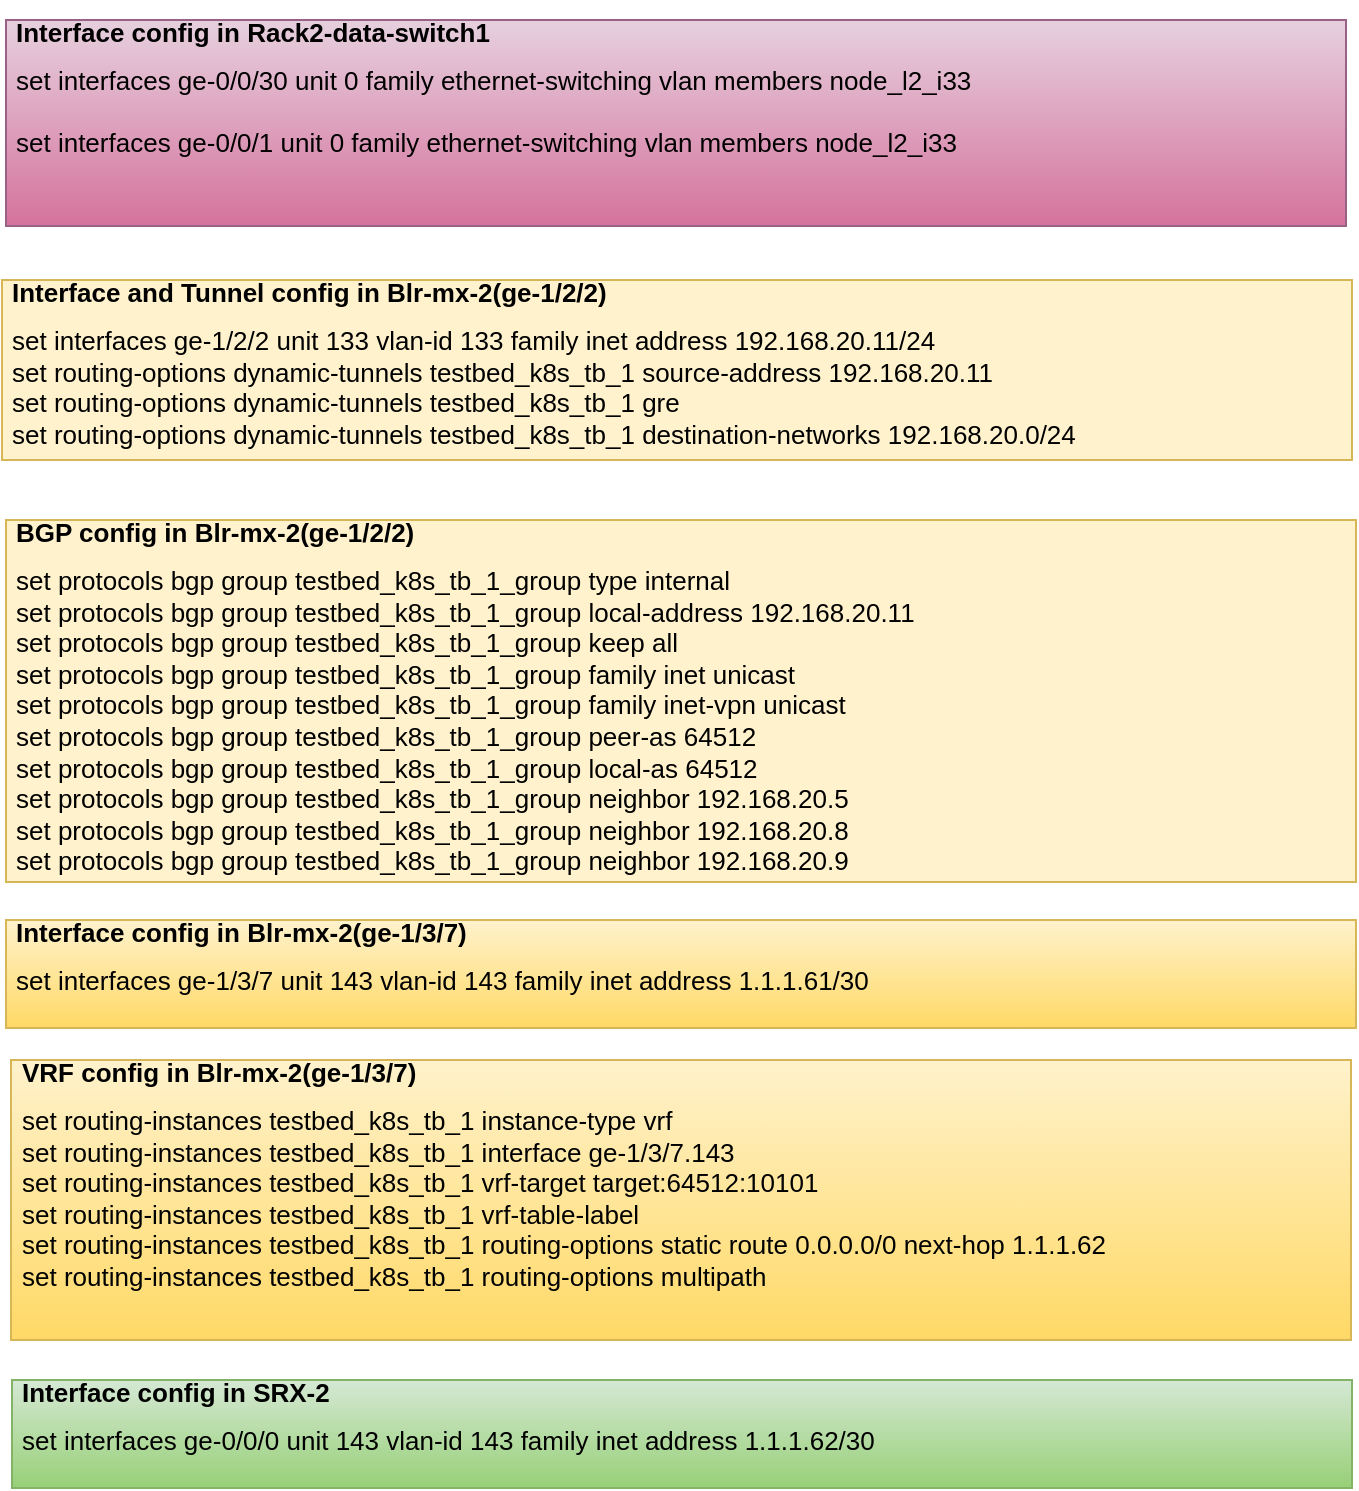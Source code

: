 <mxfile version="12.8.2" type="github" pages="2">
  <diagram id="i4JyR-A2vtbEs6NWWl7o" name="Config">
    <mxGraphModel dx="162" dy="408" grid="1" gridSize="10" guides="1" tooltips="1" connect="1" arrows="1" fold="1" page="1" pageScale="1" pageWidth="850" pageHeight="1100" math="0" shadow="0">
      <root>
        <mxCell id="0" />
        <mxCell id="1" parent="0" />
        <mxCell id="d1n8NqwK3xzhrxzqoZXn-1" value="&lt;h1 style=&quot;font-size: 13px&quot;&gt;&lt;font style=&quot;font-size: 13px&quot;&gt;Interface and Tunnel config in Blr-mx-2(ge-1/2/2)&lt;/font&gt;&lt;/h1&gt;&lt;div&gt;&lt;div&gt;&lt;font&gt;&lt;font style=&quot;font-size: 13px&quot;&gt;set interfaces ge-1/2/2 unit 133 vlan-id 133 family inet address 192.168.20.11/24&lt;/font&gt;&lt;/font&gt;&lt;/div&gt;&lt;div style=&quot;font-size: 13px&quot;&gt;&lt;font style=&quot;font-size: 13px&quot;&gt;set routing-options dynamic-tunnels testbed_k8s_tb_1 source-address 192.168.20.11&lt;/font&gt;&lt;/div&gt;&lt;div style=&quot;font-size: 13px&quot;&gt;&lt;font style=&quot;font-size: 13px&quot;&gt;set routing-options dynamic-tunnels testbed_k8s_tb_1 gre&lt;/font&gt;&lt;/div&gt;&lt;div style=&quot;font-size: 13px&quot;&gt;&lt;font style=&quot;font-size: 13px&quot;&gt;set routing-options dynamic-tunnels testbed_k8s_tb_1 destination-networks 192.168.20.0/24&lt;/font&gt;&lt;/div&gt;&lt;/div&gt;" style="text;html=1;strokeColor=#d6b656;fillColor=#fff2cc;spacing=5;spacingTop=-20;whiteSpace=wrap;overflow=hidden;rounded=0;" parent="1" vertex="1">
          <mxGeometry x="903" y="170" width="675" height="90" as="geometry" />
        </mxCell>
        <mxCell id="d1n8NqwK3xzhrxzqoZXn-2" value="&lt;h1 style=&quot;font-size: 13px&quot;&gt;&lt;font style=&quot;font-size: 13px&quot;&gt;VRF config in&amp;nbsp;&lt;/font&gt;Blr-mx-2(ge-1/3/7)&lt;/h1&gt;&lt;div style=&quot;font-size: 13px&quot;&gt;&lt;div&gt;&lt;font style=&quot;font-size: 13px&quot;&gt;set routing-instances testbed_k8s_tb_1 instance-type vrf&lt;/font&gt;&lt;/div&gt;&lt;div&gt;&lt;font style=&quot;font-size: 13px&quot;&gt;set routing-instances testbed_k8s_tb_1 interface ge-1/3/7.143&lt;/font&gt;&lt;/div&gt;&lt;div&gt;&lt;font style=&quot;font-size: 13px&quot;&gt;set routing-instances testbed_k8s_tb_1 vrf-target target:64512:10101&lt;/font&gt;&lt;/div&gt;&lt;div&gt;&lt;font style=&quot;font-size: 13px&quot;&gt;set routing-instances testbed_k8s_tb_1 vrf-table-label&lt;/font&gt;&lt;/div&gt;&lt;div&gt;&lt;font style=&quot;font-size: 13px&quot;&gt;set routing-instances testbed_k8s_tb_1 routing-options static route 0.0.0.0/0 next-hop 1.1.1.62&lt;/font&gt;&lt;/div&gt;&lt;div&gt;&lt;font style=&quot;font-size: 13px&quot;&gt;set routing-instances testbed_k8s_tb_1 routing-options multipath&lt;/font&gt;&lt;/div&gt;&lt;/div&gt;" style="text;html=1;strokeColor=#d6b656;fillColor=#fff2cc;spacing=5;spacingTop=-20;whiteSpace=wrap;overflow=hidden;rounded=0;gradientColor=#ffd966;" parent="1" vertex="1">
          <mxGeometry x="907.5" y="560" width="670" height="140" as="geometry" />
        </mxCell>
        <mxCell id="d1n8NqwK3xzhrxzqoZXn-3" value="&lt;h1 style=&quot;font-size: 13px&quot;&gt;&lt;font style=&quot;font-size: 13px&quot;&gt;Interface config in Blr-mx-2(ge-1/3/7)&lt;/font&gt;&lt;/h1&gt;&lt;div style=&quot;font-size: 13px&quot;&gt;&lt;font style=&quot;font-size: 13px&quot;&gt;set interfaces ge-1/3/7 unit 143 vlan-id 143&amp;nbsp;family inet address 1.1.1.61/30&lt;/font&gt;&lt;br&gt;&lt;/div&gt;" style="text;html=1;strokeColor=#d6b656;fillColor=#fff2cc;spacing=5;spacingTop=-20;whiteSpace=wrap;overflow=hidden;rounded=0;gradientColor=#ffd966;" parent="1" vertex="1">
          <mxGeometry x="905" y="490" width="675" height="54" as="geometry" />
        </mxCell>
        <mxCell id="d1n8NqwK3xzhrxzqoZXn-4" value="&lt;h1 style=&quot;font-size: 13px&quot;&gt;&lt;font style=&quot;font-size: 13px&quot;&gt;Interface config in SRX-2&lt;/font&gt;&lt;/h1&gt;&lt;div style=&quot;font-size: 13px&quot;&gt;&lt;font style=&quot;font-size: 13px&quot;&gt;set interfaces ge-0/0/0 unit 143 vlan-id 143&amp;nbsp;family inet address 1.1.1.62/30&lt;/font&gt;&lt;br&gt;&lt;/div&gt;" style="text;html=1;strokeColor=#82b366;fillColor=#d5e8d4;spacing=5;spacingTop=-20;whiteSpace=wrap;overflow=hidden;rounded=0;gradientColor=#97d077;" parent="1" vertex="1">
          <mxGeometry x="908" y="720" width="670" height="54" as="geometry" />
        </mxCell>
        <mxCell id="d1n8NqwK3xzhrxzqoZXn-5" value="&lt;h1 style=&quot;font-size: 13px&quot;&gt;&lt;font style=&quot;font-size: 13px&quot;&gt;Interface config in Rack2-data-switch1&lt;/font&gt;&lt;/h1&gt;&lt;div style=&quot;font-size: 13px&quot;&gt;&lt;font style=&quot;font-size: 13px&quot;&gt;set interfaces ge-0/0/30 unit 0 family ethernet-switching vlan members node_l2_i33&lt;/font&gt;&lt;br&gt;&lt;/div&gt;&lt;div style=&quot;font-size: 13px&quot;&gt;&lt;font style=&quot;font-size: 13px&quot;&gt;&lt;br&gt;&lt;/font&gt;&lt;/div&gt;&lt;div&gt;&lt;font&gt;&lt;span style=&quot;font-size: 13px&quot;&gt;set interfaces ge-0/0/1 unit 0 family ethernet-switching vlan members node_l2_i33&lt;/span&gt;&lt;br&gt;&lt;/font&gt;&lt;/div&gt;" style="text;html=1;strokeColor=#996185;fillColor=#e6d0de;spacing=5;spacingTop=-20;whiteSpace=wrap;overflow=hidden;rounded=0;gradientColor=#d5739d;" parent="1" vertex="1">
          <mxGeometry x="905" y="40" width="670" height="103" as="geometry" />
        </mxCell>
        <mxCell id="d1n8NqwK3xzhrxzqoZXn-6" value="&lt;h1 style=&quot;font-size: 13px&quot;&gt;&lt;font style=&quot;font-size: 13px&quot;&gt;BGP config in Blr-mx-2&lt;/font&gt;(ge-1/2/2)&lt;/h1&gt;&lt;div style=&quot;font-size: 13px&quot;&gt;&lt;div&gt;&lt;font style=&quot;font-size: 13px&quot;&gt;set protocols bgp group testbed_k8s_tb_1_group type internal&lt;/font&gt;&lt;/div&gt;&lt;div&gt;&lt;font style=&quot;font-size: 13px&quot;&gt;set protocols bgp group testbed_k8s_tb_1_group local-address 192.168.20.11&lt;/font&gt;&lt;/div&gt;&lt;div&gt;&lt;font style=&quot;font-size: 13px&quot;&gt;set protocols bgp group testbed_k8s_tb_1_group keep all&lt;/font&gt;&lt;/div&gt;&lt;div&gt;&lt;font style=&quot;font-size: 13px&quot;&gt;set protocols bgp group testbed_k8s_tb_1_group family inet unicast&lt;/font&gt;&lt;/div&gt;&lt;div&gt;&lt;font style=&quot;font-size: 13px&quot;&gt;set protocols bgp group testbed_k8s_tb_1_group family inet-vpn unicast&lt;/font&gt;&lt;/div&gt;&lt;div&gt;&lt;font style=&quot;font-size: 13px&quot;&gt;set protocols bgp group testbed_k8s_tb_1_group peer-as 64512&lt;/font&gt;&lt;/div&gt;&lt;div&gt;&lt;font style=&quot;font-size: 13px&quot;&gt;set protocols bgp group testbed_k8s_tb_1_group local-as 64512&lt;/font&gt;&lt;/div&gt;&lt;div&gt;&lt;font style=&quot;font-size: 13px&quot;&gt;set protocols bgp group testbed_k8s_tb_1_group neighbor 192.168.20.5&lt;/font&gt;&lt;/div&gt;&lt;div&gt;&lt;font style=&quot;font-size: 13px&quot;&gt;set protocols bgp group testbed_k8s_tb_1_group neighbor 192.168.20.8&lt;/font&gt;&lt;/div&gt;&lt;div&gt;&lt;font style=&quot;font-size: 13px&quot;&gt;set protocols bgp group testbed_k8s_tb_1_group neighbor 192.168.20.9&lt;/font&gt;&lt;/div&gt;&lt;/div&gt;" style="text;html=1;strokeColor=#d6b656;fillColor=#fff2cc;spacing=5;spacingTop=-20;whiteSpace=wrap;overflow=hidden;rounded=0;" parent="1" vertex="1">
          <mxGeometry x="905" y="290" width="675" height="181" as="geometry" />
        </mxCell>
      </root>
    </mxGraphModel>
  </diagram>
  <diagram id="lWxuKYMYxUNruojMttqL" name="Topology">
    <mxGraphModel dx="1012" dy="408" grid="1" gridSize="10" guides="1" tooltips="1" connect="1" arrows="1" fold="1" page="1" pageScale="1" pageWidth="850" pageHeight="1100" math="0" shadow="0">
      <root>
        <mxCell id="_RHp4k5qOH2kLYYewNZG-0" />
        <mxCell id="_RHp4k5qOH2kLYYewNZG-1" parent="_RHp4k5qOH2kLYYewNZG-0" />
        <mxCell id="_RHp4k5qOH2kLYYewNZG-2" value="&lt;font&gt;&lt;br&gt;&lt;/font&gt;" style="text;html=1;strokeColor=none;fillColor=none;align=center;verticalAlign=middle;whiteSpace=wrap;rounded=0;" vertex="1" parent="_RHp4k5qOH2kLYYewNZG-1">
          <mxGeometry x="391.5" y="493" width="160" height="70" as="geometry" />
        </mxCell>
        <mxCell id="_RHp4k5qOH2kLYYewNZG-3" style="edgeStyle=orthogonalEdgeStyle;rounded=0;orthogonalLoop=1;jettySize=auto;html=1;exitX=0.5;exitY=1;exitDx=0;exitDy=0;" edge="1" parent="_RHp4k5qOH2kLYYewNZG-1" source="_RHp4k5qOH2kLYYewNZG-4" target="_RHp4k5qOH2kLYYewNZG-5">
          <mxGeometry relative="1" as="geometry" />
        </mxCell>
        <mxCell id="_RHp4k5qOH2kLYYewNZG-4" value="&lt;span style=&quot;white-space: normal ; font-size: 15px&quot;&gt;Rack2-data-switch 1&lt;/span&gt;&lt;br style=&quot;white-space: normal ; font-size: 15px&quot;&gt;&lt;span style=&quot;white-space: normal ; font-size: 15px&quot;&gt;telnet hmlcs17 7043&lt;/span&gt;" style="rounded=1;whiteSpace=wrap;html=1;fillColor=#e6d0de;strokeColor=#996185;gradientColor=#d5739d;" vertex="1" parent="_RHp4k5qOH2kLYYewNZG-1">
          <mxGeometry x="331.5" y="283" width="190" height="90" as="geometry" />
        </mxCell>
        <mxCell id="_RHp4k5qOH2kLYYewNZG-5" value="&lt;span style=&quot;white-space: normal ; font-size: 15px&quot;&gt;Blr-mx-2&lt;/span&gt;&lt;br style=&quot;white-space: normal ; font-size: 15px&quot;&gt;&lt;span style=&quot;white-space: normal ; font-size: 15px&quot;&gt;telnet hmlcs17 7004&lt;/span&gt;" style="ellipse;whiteSpace=wrap;html=1;aspect=fixed;fillColor=#fff2cc;strokeColor=#d6b656;gradientColor=#ffd966;" vertex="1" parent="_RHp4k5qOH2kLYYewNZG-1">
          <mxGeometry x="356.5" y="573" width="140" height="140" as="geometry" />
        </mxCell>
        <mxCell id="_RHp4k5qOH2kLYYewNZG-6" style="edgeStyle=orthogonalEdgeStyle;rounded=0;orthogonalLoop=1;jettySize=auto;html=1;exitX=0.5;exitY=1;exitDx=0;exitDy=0;entryX=0.5;entryY=0;entryDx=0;entryDy=0;" edge="1" parent="_RHp4k5qOH2kLYYewNZG-1" source="_RHp4k5qOH2kLYYewNZG-32" target="_RHp4k5qOH2kLYYewNZG-7">
          <mxGeometry relative="1" as="geometry">
            <mxPoint x="426.5" y="814" as="sourcePoint" />
            <mxPoint x="426.5" y="954" as="targetPoint" />
          </mxGeometry>
        </mxCell>
        <mxCell id="_RHp4k5qOH2kLYYewNZG-7" value="&lt;span style=&quot;white-space: normal ; font-size: 16px&quot;&gt;sw166&lt;/span&gt;&lt;br style=&quot;white-space: normal ; font-size: 16px&quot;&gt;&lt;span style=&quot;white-space: normal ; font-size: 16px&quot;&gt;telnet hmlcs16 7045&lt;/span&gt;" style="rounded=1;whiteSpace=wrap;html=1;gradientColor=#ea6b66;fillColor=#f8cecc;strokeColor=#b85450;" vertex="1" parent="_RHp4k5qOH2kLYYewNZG-1">
          <mxGeometry x="330" y="980" width="190" height="80" as="geometry" />
        </mxCell>
        <mxCell id="_RHp4k5qOH2kLYYewNZG-8" style="edgeStyle=orthogonalEdgeStyle;rounded=0;orthogonalLoop=1;jettySize=auto;html=1;exitX=0.25;exitY=1;exitDx=0;exitDy=0;entryX=0.75;entryY=0;entryDx=0;entryDy=0;" edge="1" parent="_RHp4k5qOH2kLYYewNZG-1" source="_RHp4k5qOH2kLYYewNZG-9" target="_RHp4k5qOH2kLYYewNZG-4">
          <mxGeometry relative="1" as="geometry">
            <Array as="points">
              <mxPoint x="474.5" y="193" />
            </Array>
          </mxGeometry>
        </mxCell>
        <mxCell id="_RHp4k5qOH2kLYYewNZG-9" value="&lt;font style=&quot;font-size: 16px&quot;&gt;nodel2&lt;/font&gt;" style="rounded=0;whiteSpace=wrap;html=1;fillColor=#60a917;strokeColor=#2D7600;fontColor=#ffffff;" vertex="1" parent="_RHp4k5qOH2kLYYewNZG-1">
          <mxGeometry x="436.5" y="123" width="130" height="70" as="geometry" />
        </mxCell>
        <mxCell id="_RHp4k5qOH2kLYYewNZG-10" style="edgeStyle=orthogonalEdgeStyle;rounded=0;orthogonalLoop=1;jettySize=auto;html=1;exitX=0.75;exitY=1;exitDx=0;exitDy=0;entryX=0.25;entryY=0;entryDx=0;entryDy=0;" edge="1" parent="_RHp4k5qOH2kLYYewNZG-1" source="_RHp4k5qOH2kLYYewNZG-11" target="_RHp4k5qOH2kLYYewNZG-4">
          <mxGeometry relative="1" as="geometry" />
        </mxCell>
        <mxCell id="_RHp4k5qOH2kLYYewNZG-11" value="&lt;font style=&quot;font-size: 15px&quot;&gt;noden31&lt;/font&gt;" style="rounded=0;whiteSpace=wrap;html=1;fillColor=#60a917;strokeColor=#2D7600;fontColor=#ffffff;" vertex="1" parent="_RHp4k5qOH2kLYYewNZG-1">
          <mxGeometry x="281.5" y="123" width="130" height="70" as="geometry" />
        </mxCell>
        <mxCell id="_RHp4k5qOH2kLYYewNZG-12" value="&lt;font style=&quot;font-size: 18px&quot;&gt;ge-0/0/30&lt;/font&gt;" style="text;html=1;strokeColor=none;fillColor=none;align=center;verticalAlign=middle;whiteSpace=wrap;rounded=0;" vertex="1" parent="_RHp4k5qOH2kLYYewNZG-1">
          <mxGeometry x="281.5" y="233" width="100" height="60" as="geometry" />
        </mxCell>
        <mxCell id="_RHp4k5qOH2kLYYewNZG-13" value="&lt;font style=&quot;font-size: 18px&quot;&gt;ge-0/0/1&lt;/font&gt;" style="text;html=1;strokeColor=none;fillColor=none;align=center;verticalAlign=middle;whiteSpace=wrap;rounded=0;" vertex="1" parent="_RHp4k5qOH2kLYYewNZG-1">
          <mxGeometry x="471.5" y="243" width="90" height="40" as="geometry" />
        </mxCell>
        <mxCell id="_RHp4k5qOH2kLYYewNZG-14" value="&lt;font style=&quot;font-size: 18px&quot;&gt;ge-0/0/47&lt;/font&gt;&lt;span style=&quot;color: rgba(0 , 0 , 0 , 0) ; font-family: monospace ; font-size: 0px ; white-space: nowrap&quot;&gt;%3CmxGraphModel%3E%3Croot%3E%3CmxCell%20id%3D%220%22%2F%3E%3CmxCell%20id%3D%221%22%20parent%3D%220%22%2F%3E%3CmxCell%20id%3D%222%22%20value%3D%22%26lt%3Bfont%20style%3D%26quot%3Bfont-size%3A%2018px%26quot%3B%26gt%3Bge-0%2F0%2F1%26lt%3B%2Ffont%26gt%3B%22%20style%3D%22text%3Bhtml%3D1%3BstrokeColor%3Dnone%3BfillColor%3Dnone%3Balign%3Dcenter%3BverticalAlign%3Dmiddle%3BwhiteSpace%3Dwrap%3Brounded%3D0%3B%22%20vertex%3D%221%22%20parent%3D%221%22%3E%3CmxGeometry%20x%3D%22420%22%20y%3D%22120%22%20width%3D%22100%22%20height%3D%2260%22%20as%3D%22geometry%22%2F%3E%3C%2FmxCell%3E%3C%2Froot%3E%3C%2FmxGraphModel%3E&lt;/span&gt;" style="text;html=1;strokeColor=none;fillColor=none;align=center;verticalAlign=middle;whiteSpace=wrap;rounded=0;" vertex="1" parent="_RHp4k5qOH2kLYYewNZG-1">
          <mxGeometry x="421.5" y="363" width="100" height="60" as="geometry" />
        </mxCell>
        <mxCell id="_RHp4k5qOH2kLYYewNZG-15" value="&lt;font style=&quot;font-size: 18px&quot;&gt;ge-1/2/2&lt;/font&gt;" style="text;html=1;strokeColor=none;fillColor=none;align=center;verticalAlign=middle;whiteSpace=wrap;rounded=0;" vertex="1" parent="_RHp4k5qOH2kLYYewNZG-1">
          <mxGeometry x="443" y="542" width="78.5" height="31" as="geometry" />
        </mxCell>
        <mxCell id="_RHp4k5qOH2kLYYewNZG-16" value="&lt;font style=&quot;font-size: 18px&quot;&gt;192.168.20.11&lt;/font&gt;" style="text;html=1;strokeColor=none;fillColor=none;align=center;verticalAlign=middle;whiteSpace=wrap;rounded=0;" vertex="1" parent="_RHp4k5qOH2kLYYewNZG-1">
          <mxGeometry x="303" y="543" width="108.5" height="30" as="geometry" />
        </mxCell>
        <mxCell id="_RHp4k5qOH2kLYYewNZG-17" value="&lt;font style=&quot;font-size: 18px&quot;&gt;ge-1/3/7&lt;/font&gt;" style="text;html=1;strokeColor=none;fillColor=none;align=center;verticalAlign=middle;whiteSpace=wrap;rounded=0;" vertex="1" parent="_RHp4k5qOH2kLYYewNZG-1">
          <mxGeometry x="426.5" y="705" width="73.5" height="46" as="geometry" />
        </mxCell>
        <mxCell id="_RHp4k5qOH2kLYYewNZG-18" value="&lt;font style=&quot;font-size: 18px&quot;&gt;ge-0/0/0&lt;/font&gt;" style="text;html=1;strokeColor=none;fillColor=none;align=center;verticalAlign=middle;whiteSpace=wrap;rounded=0;" vertex="1" parent="_RHp4k5qOH2kLYYewNZG-1">
          <mxGeometry x="415.5" y="794" width="100" height="60" as="geometry" />
        </mxCell>
        <mxCell id="_RHp4k5qOH2kLYYewNZG-19" style="edgeStyle=orthogonalEdgeStyle;rounded=0;orthogonalLoop=1;jettySize=auto;html=1;exitX=1;exitY=0;exitDx=0;exitDy=0;entryX=0.5;entryY=0;entryDx=0;entryDy=0;" edge="1" parent="_RHp4k5qOH2kLYYewNZG-1" source="_RHp4k5qOH2kLYYewNZG-20" target="_RHp4k5qOH2kLYYewNZG-32">
          <mxGeometry relative="1" as="geometry">
            <Array as="points">
              <mxPoint x="427" y="789" />
            </Array>
          </mxGeometry>
        </mxCell>
        <mxCell id="_RHp4k5qOH2kLYYewNZG-20" value="&lt;font style=&quot;font-size: 18px&quot;&gt;1.1.1.61&lt;/font&gt;" style="text;html=1;strokeColor=none;fillColor=none;align=center;verticalAlign=middle;whiteSpace=wrap;rounded=0;" vertex="1" parent="_RHp4k5qOH2kLYYewNZG-1">
          <mxGeometry x="336.5" y="713" width="90" height="30" as="geometry" />
        </mxCell>
        <mxCell id="_RHp4k5qOH2kLYYewNZG-21" value="&lt;font style=&quot;font-size: 18px&quot;&gt;1.1.1.62&lt;/font&gt;" style="text;html=1;strokeColor=none;fillColor=none;align=center;verticalAlign=middle;whiteSpace=wrap;rounded=0;" vertex="1" parent="_RHp4k5qOH2kLYYewNZG-1">
          <mxGeometry x="346.5" y="814" width="69" height="20" as="geometry" />
        </mxCell>
        <mxCell id="_RHp4k5qOH2kLYYewNZG-22" style="edgeStyle=orthogonalEdgeStyle;rounded=0;orthogonalLoop=1;jettySize=auto;html=1;exitX=1;exitY=0.75;exitDx=0;exitDy=0;entryX=0.004;entryY=0.357;entryDx=0;entryDy=0;entryPerimeter=0;" edge="1" parent="_RHp4k5qOH2kLYYewNZG-1" source="_RHp4k5qOH2kLYYewNZG-23" target="_RHp4k5qOH2kLYYewNZG-11">
          <mxGeometry relative="1" as="geometry" />
        </mxCell>
        <mxCell id="_RHp4k5qOH2kLYYewNZG-23" value="vm1&lt;br&gt;10.204.218.103&lt;br&gt;192.168.20.5" style="text;html=1;strokeColor=#d79b00;fillColor=#ffcd28;align=center;verticalAlign=middle;whiteSpace=wrap;rounded=0;gradientColor=#ffa500;" vertex="1" parent="_RHp4k5qOH2kLYYewNZG-1">
          <mxGeometry x="110" y="128" width="90" height="60" as="geometry" />
        </mxCell>
        <mxCell id="_RHp4k5qOH2kLYYewNZG-24" style="edgeStyle=orthogonalEdgeStyle;rounded=0;orthogonalLoop=1;jettySize=auto;html=1;exitX=0.5;exitY=1;exitDx=0;exitDy=0;entryX=0.373;entryY=0.014;entryDx=0;entryDy=0;entryPerimeter=0;" edge="1" parent="_RHp4k5qOH2kLYYewNZG-1" source="_RHp4k5qOH2kLYYewNZG-25" target="_RHp4k5qOH2kLYYewNZG-11">
          <mxGeometry relative="1" as="geometry" />
        </mxCell>
        <mxCell id="_RHp4k5qOH2kLYYewNZG-25" value="vm2&lt;br&gt;10.204.218.104&lt;br&gt;192.168.20.6" style="text;html=1;strokeColor=#A50040;fillColor=#d80073;align=center;verticalAlign=middle;whiteSpace=wrap;rounded=0;fontColor=#ffffff;" vertex="1" parent="_RHp4k5qOH2kLYYewNZG-1">
          <mxGeometry x="200" y="14" width="90" height="60" as="geometry" />
        </mxCell>
        <mxCell id="_RHp4k5qOH2kLYYewNZG-26" style="edgeStyle=orthogonalEdgeStyle;rounded=0;orthogonalLoop=1;jettySize=auto;html=1;exitX=0.5;exitY=1;exitDx=0;exitDy=0;entryX=0.658;entryY=0;entryDx=0;entryDy=0;entryPerimeter=0;" edge="1" parent="_RHp4k5qOH2kLYYewNZG-1" source="_RHp4k5qOH2kLYYewNZG-27" target="_RHp4k5qOH2kLYYewNZG-9">
          <mxGeometry relative="1" as="geometry" />
        </mxCell>
        <mxCell id="_RHp4k5qOH2kLYYewNZG-27" value="vm4&lt;br&gt;10.204.218.100&lt;br&gt;192.168.20.8" style="text;html=1;strokeColor=#d79b00;fillColor=#ffcd28;align=center;verticalAlign=middle;whiteSpace=wrap;rounded=0;gradientColor=#ffa500;" vertex="1" parent="_RHp4k5qOH2kLYYewNZG-1">
          <mxGeometry x="476.5" y="14" width="90" height="60" as="geometry" />
        </mxCell>
        <mxCell id="_RHp4k5qOH2kLYYewNZG-28" style="edgeStyle=orthogonalEdgeStyle;rounded=0;orthogonalLoop=1;jettySize=auto;html=1;exitX=0.5;exitY=1;exitDx=0;exitDy=0;entryX=1;entryY=0.5;entryDx=0;entryDy=0;" edge="1" parent="_RHp4k5qOH2kLYYewNZG-1" source="_RHp4k5qOH2kLYYewNZG-29" target="_RHp4k5qOH2kLYYewNZG-9">
          <mxGeometry relative="1" as="geometry" />
        </mxCell>
        <mxCell id="_RHp4k5qOH2kLYYewNZG-29" value="vm5&lt;br&gt;10.204.218.101&lt;br&gt;192.168.20.9" style="text;html=1;strokeColor=#d79b00;fillColor=#ffcd28;align=center;verticalAlign=middle;whiteSpace=wrap;rounded=0;gradientColor=#ffa500;" vertex="1" parent="_RHp4k5qOH2kLYYewNZG-1">
          <mxGeometry x="600" y="14" width="90" height="60" as="geometry" />
        </mxCell>
        <mxCell id="_RHp4k5qOH2kLYYewNZG-30" style="edgeStyle=orthogonalEdgeStyle;rounded=0;orthogonalLoop=1;jettySize=auto;html=1;exitX=0.5;exitY=1;exitDx=0;exitDy=0;entryX=0.912;entryY=0.014;entryDx=0;entryDy=0;entryPerimeter=0;" edge="1" parent="_RHp4k5qOH2kLYYewNZG-1" source="_RHp4k5qOH2kLYYewNZG-31" target="_RHp4k5qOH2kLYYewNZG-11">
          <mxGeometry relative="1" as="geometry" />
        </mxCell>
        <mxCell id="_RHp4k5qOH2kLYYewNZG-31" value="vm3&lt;br&gt;10.204.218.105&lt;br&gt;192.168.20.7" style="text;html=1;strokeColor=#A50040;fillColor=#d80073;align=center;verticalAlign=middle;whiteSpace=wrap;rounded=0;fontColor=#ffffff;" vertex="1" parent="_RHp4k5qOH2kLYYewNZG-1">
          <mxGeometry x="346.5" y="14" width="90" height="60" as="geometry" />
        </mxCell>
        <mxCell id="_RHp4k5qOH2kLYYewNZG-32" value="&lt;font style=&quot;font-size: 16px&quot;&gt;SRX-2&lt;/font&gt;&lt;br&gt;&lt;span style=&quot;font-family: &amp;#34;calibri&amp;#34; , sans-serif ; font-size: 16px&quot;&gt;hmlcs17 7014&lt;/span&gt;" style="rounded=1;whiteSpace=wrap;html=1;fillColor=#d5e8d4;strokeColor=#82b366;gradientColor=#97d077;" vertex="1" parent="_RHp4k5qOH2kLYYewNZG-1">
          <mxGeometry x="346.5" y="834" width="160" height="80" as="geometry" />
        </mxCell>
      </root>
    </mxGraphModel>
  </diagram>
</mxfile>
